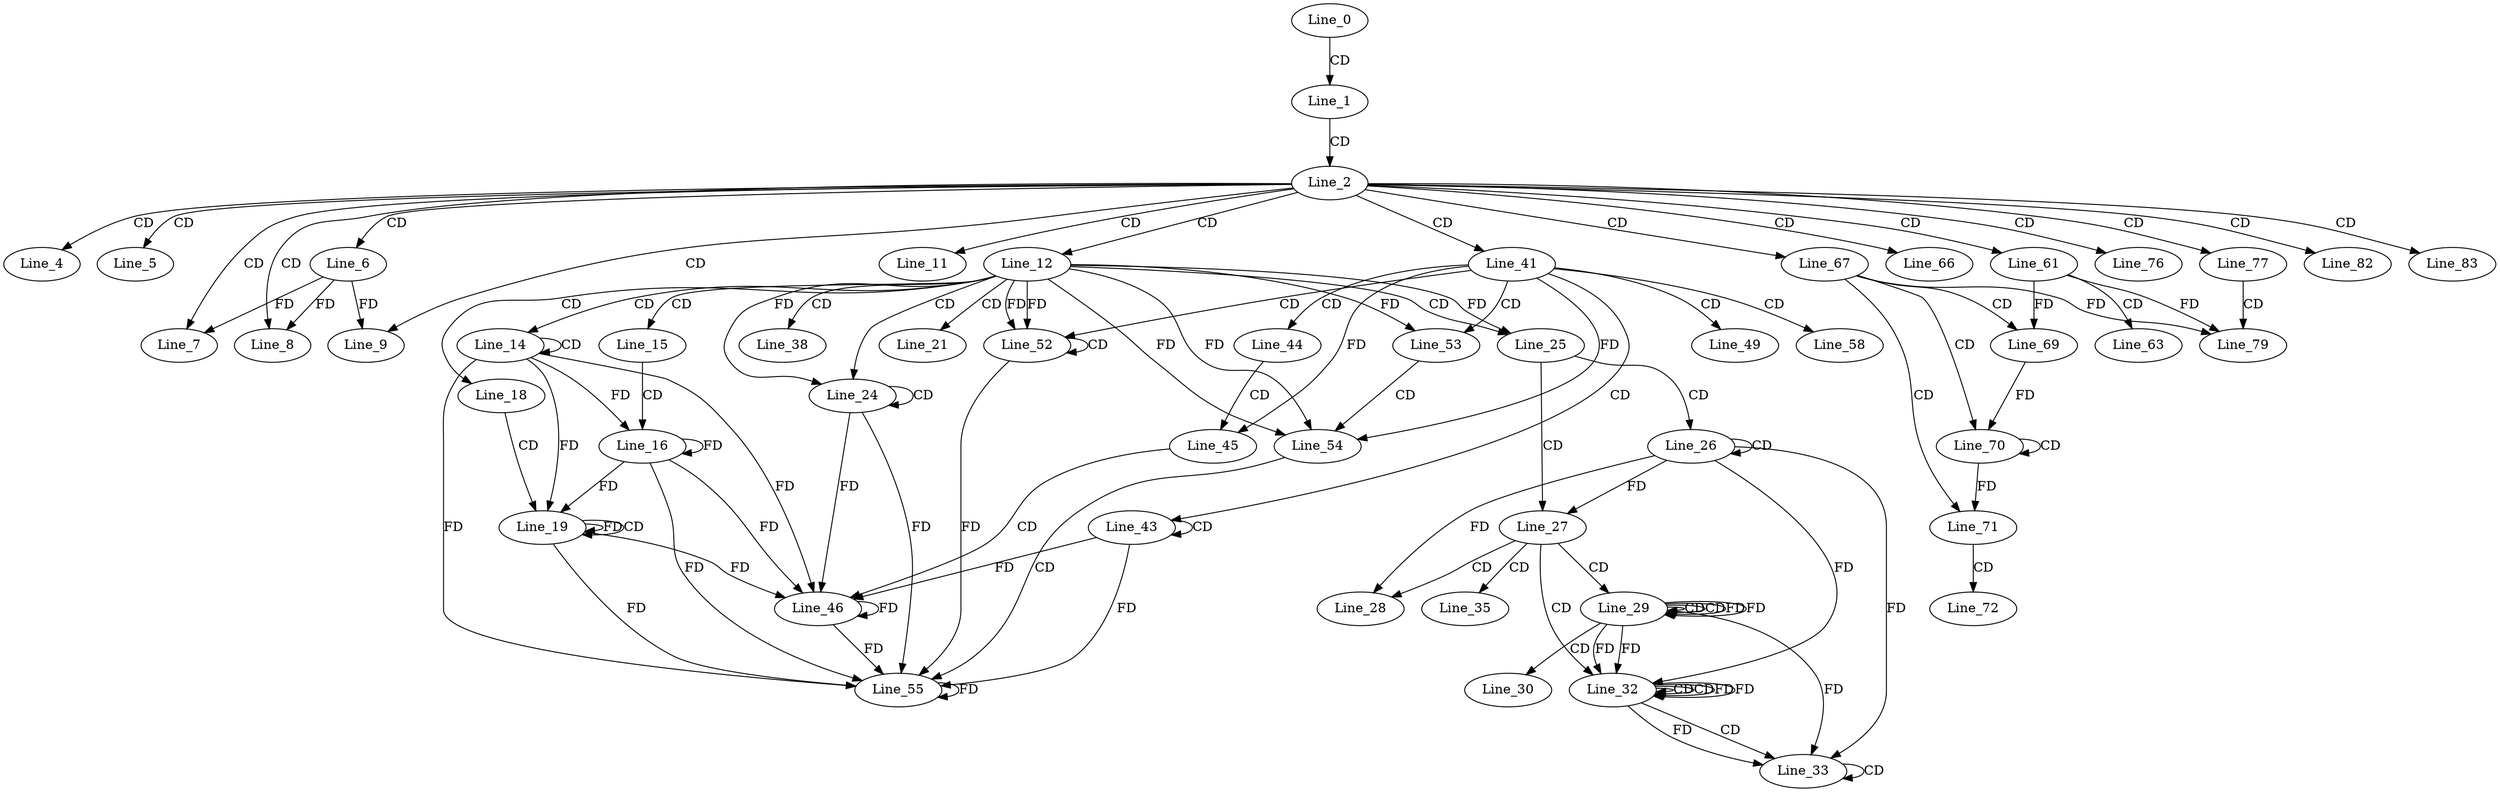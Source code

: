 digraph G {
  Line_0;
  Line_1;
  Line_2;
  Line_4;
  Line_5;
  Line_6;
  Line_7;
  Line_8;
  Line_9;
  Line_11;
  Line_12;
  Line_12;
  Line_14;
  Line_14;
  Line_15;
  Line_16;
  Line_18;
  Line_19;
  Line_19;
  Line_19;
  Line_21;
  Line_12;
  Line_24;
  Line_24;
  Line_25;
  Line_26;
  Line_26;
  Line_27;
  Line_27;
  Line_28;
  Line_28;
  Line_29;
  Line_29;
  Line_29;
  Line_30;
  Line_32;
  Line_32;
  Line_32;
  Line_32;
  Line_33;
  Line_33;
  Line_35;
  Line_38;
  Line_41;
  Line_41;
  Line_43;
  Line_43;
  Line_44;
  Line_45;
  Line_46;
  Line_49;
  Line_41;
  Line_52;
  Line_52;
  Line_53;
  Line_54;
  Line_55;
  Line_58;
  Line_61;
  Line_61;
  Line_63;
  Line_66;
  Line_67;
  Line_67;
  Line_69;
  Line_69;
  Line_70;
  Line_70;
  Line_71;
  Line_72;
  Line_76;
  Line_77;
  Line_77;
  Line_79;
  Line_82;
  Line_83;
  Line_0 -> Line_1 [ label="CD" ];
  Line_1 -> Line_2 [ label="CD" ];
  Line_2 -> Line_4 [ label="CD" ];
  Line_2 -> Line_5 [ label="CD" ];
  Line_2 -> Line_6 [ label="CD" ];
  Line_2 -> Line_7 [ label="CD" ];
  Line_6 -> Line_7 [ label="FD" ];
  Line_2 -> Line_8 [ label="CD" ];
  Line_6 -> Line_8 [ label="FD" ];
  Line_2 -> Line_9 [ label="CD" ];
  Line_6 -> Line_9 [ label="FD" ];
  Line_2 -> Line_11 [ label="CD" ];
  Line_2 -> Line_12 [ label="CD" ];
  Line_12 -> Line_14 [ label="CD" ];
  Line_14 -> Line_14 [ label="CD" ];
  Line_12 -> Line_15 [ label="CD" ];
  Line_15 -> Line_16 [ label="CD" ];
  Line_14 -> Line_16 [ label="FD" ];
  Line_16 -> Line_16 [ label="FD" ];
  Line_12 -> Line_18 [ label="CD" ];
  Line_18 -> Line_19 [ label="CD" ];
  Line_14 -> Line_19 [ label="FD" ];
  Line_16 -> Line_19 [ label="FD" ];
  Line_19 -> Line_19 [ label="FD" ];
  Line_19 -> Line_19 [ label="CD" ];
  Line_12 -> Line_21 [ label="CD" ];
  Line_12 -> Line_24 [ label="CD" ];
  Line_24 -> Line_24 [ label="CD" ];
  Line_12 -> Line_24 [ label="FD" ];
  Line_12 -> Line_25 [ label="CD" ];
  Line_12 -> Line_25 [ label="FD" ];
  Line_25 -> Line_26 [ label="CD" ];
  Line_26 -> Line_26 [ label="CD" ];
  Line_25 -> Line_27 [ label="CD" ];
  Line_26 -> Line_27 [ label="FD" ];
  Line_27 -> Line_28 [ label="CD" ];
  Line_26 -> Line_28 [ label="FD" ];
  Line_27 -> Line_29 [ label="CD" ];
  Line_29 -> Line_29 [ label="CD" ];
  Line_29 -> Line_29 [ label="CD" ];
  Line_29 -> Line_29 [ label="FD" ];
  Line_29 -> Line_30 [ label="CD" ];
  Line_27 -> Line_32 [ label="CD" ];
  Line_32 -> Line_32 [ label="CD" ];
  Line_29 -> Line_32 [ label="FD" ];
  Line_26 -> Line_32 [ label="FD" ];
  Line_32 -> Line_32 [ label="CD" ];
  Line_32 -> Line_32 [ label="FD" ];
  Line_29 -> Line_32 [ label="FD" ];
  Line_32 -> Line_33 [ label="CD" ];
  Line_33 -> Line_33 [ label="CD" ];
  Line_26 -> Line_33 [ label="FD" ];
  Line_32 -> Line_33 [ label="FD" ];
  Line_29 -> Line_33 [ label="FD" ];
  Line_27 -> Line_35 [ label="CD" ];
  Line_12 -> Line_38 [ label="CD" ];
  Line_2 -> Line_41 [ label="CD" ];
  Line_41 -> Line_43 [ label="CD" ];
  Line_43 -> Line_43 [ label="CD" ];
  Line_41 -> Line_44 [ label="CD" ];
  Line_44 -> Line_45 [ label="CD" ];
  Line_41 -> Line_45 [ label="FD" ];
  Line_45 -> Line_46 [ label="CD" ];
  Line_43 -> Line_46 [ label="FD" ];
  Line_46 -> Line_46 [ label="FD" ];
  Line_24 -> Line_46 [ label="FD" ];
  Line_14 -> Line_46 [ label="FD" ];
  Line_16 -> Line_46 [ label="FD" ];
  Line_19 -> Line_46 [ label="FD" ];
  Line_41 -> Line_49 [ label="CD" ];
  Line_41 -> Line_52 [ label="CD" ];
  Line_52 -> Line_52 [ label="CD" ];
  Line_12 -> Line_52 [ label="FD" ];
  Line_12 -> Line_52 [ label="FD" ];
  Line_41 -> Line_53 [ label="CD" ];
  Line_12 -> Line_53 [ label="FD" ];
  Line_53 -> Line_54 [ label="CD" ];
  Line_41 -> Line_54 [ label="FD" ];
  Line_12 -> Line_54 [ label="FD" ];
  Line_12 -> Line_54 [ label="FD" ];
  Line_54 -> Line_55 [ label="CD" ];
  Line_52 -> Line_55 [ label="FD" ];
  Line_55 -> Line_55 [ label="FD" ];
  Line_43 -> Line_55 [ label="FD" ];
  Line_46 -> Line_55 [ label="FD" ];
  Line_24 -> Line_55 [ label="FD" ];
  Line_14 -> Line_55 [ label="FD" ];
  Line_16 -> Line_55 [ label="FD" ];
  Line_19 -> Line_55 [ label="FD" ];
  Line_41 -> Line_58 [ label="CD" ];
  Line_2 -> Line_61 [ label="CD" ];
  Line_61 -> Line_63 [ label="CD" ];
  Line_2 -> Line_66 [ label="CD" ];
  Line_2 -> Line_67 [ label="CD" ];
  Line_67 -> Line_69 [ label="CD" ];
  Line_61 -> Line_69 [ label="FD" ];
  Line_67 -> Line_70 [ label="CD" ];
  Line_70 -> Line_70 [ label="CD" ];
  Line_69 -> Line_70 [ label="FD" ];
  Line_67 -> Line_71 [ label="CD" ];
  Line_70 -> Line_71 [ label="FD" ];
  Line_71 -> Line_72 [ label="CD" ];
  Line_2 -> Line_76 [ label="CD" ];
  Line_2 -> Line_77 [ label="CD" ];
  Line_77 -> Line_79 [ label="CD" ];
  Line_67 -> Line_79 [ label="FD" ];
  Line_61 -> Line_79 [ label="FD" ];
  Line_2 -> Line_82 [ label="CD" ];
  Line_2 -> Line_83 [ label="CD" ];
  Line_29 -> Line_29 [ label="FD" ];
  Line_32 -> Line_32 [ label="FD" ];
}

